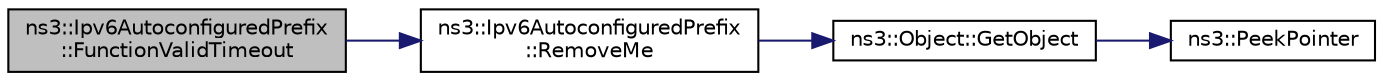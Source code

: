 digraph "ns3::Ipv6AutoconfiguredPrefix::FunctionValidTimeout"
{
  edge [fontname="Helvetica",fontsize="10",labelfontname="Helvetica",labelfontsize="10"];
  node [fontname="Helvetica",fontsize="10",shape=record];
  rankdir="LR";
  Node1 [label="ns3::Ipv6AutoconfiguredPrefix\l::FunctionValidTimeout",height=0.2,width=0.4,color="black", fillcolor="grey75", style="filled", fontcolor="black"];
  Node1 -> Node2 [color="midnightblue",fontsize="10",style="solid"];
  Node2 [label="ns3::Ipv6AutoconfiguredPrefix\l::RemoveMe",height=0.2,width=0.4,color="black", fillcolor="white", style="filled",URL="$d3/de5/classns3_1_1Ipv6AutoconfiguredPrefix.html#a4362ad20dd2482b2c4e3b9d7d1580a51",tooltip="Remove this prefix from the prefix list. "];
  Node2 -> Node3 [color="midnightblue",fontsize="10",style="solid"];
  Node3 [label="ns3::Object::GetObject",height=0.2,width=0.4,color="black", fillcolor="white", style="filled",URL="$d9/d77/classns3_1_1Object.html#a13e18c00017096c8381eb651d5bd0783"];
  Node3 -> Node4 [color="midnightblue",fontsize="10",style="solid"];
  Node4 [label="ns3::PeekPointer",height=0.2,width=0.4,color="black", fillcolor="white", style="filled",URL="$d7/d2e/namespacens3.html#af2a7557fe9afdd98d8f6f8f6e412cf5a"];
}

